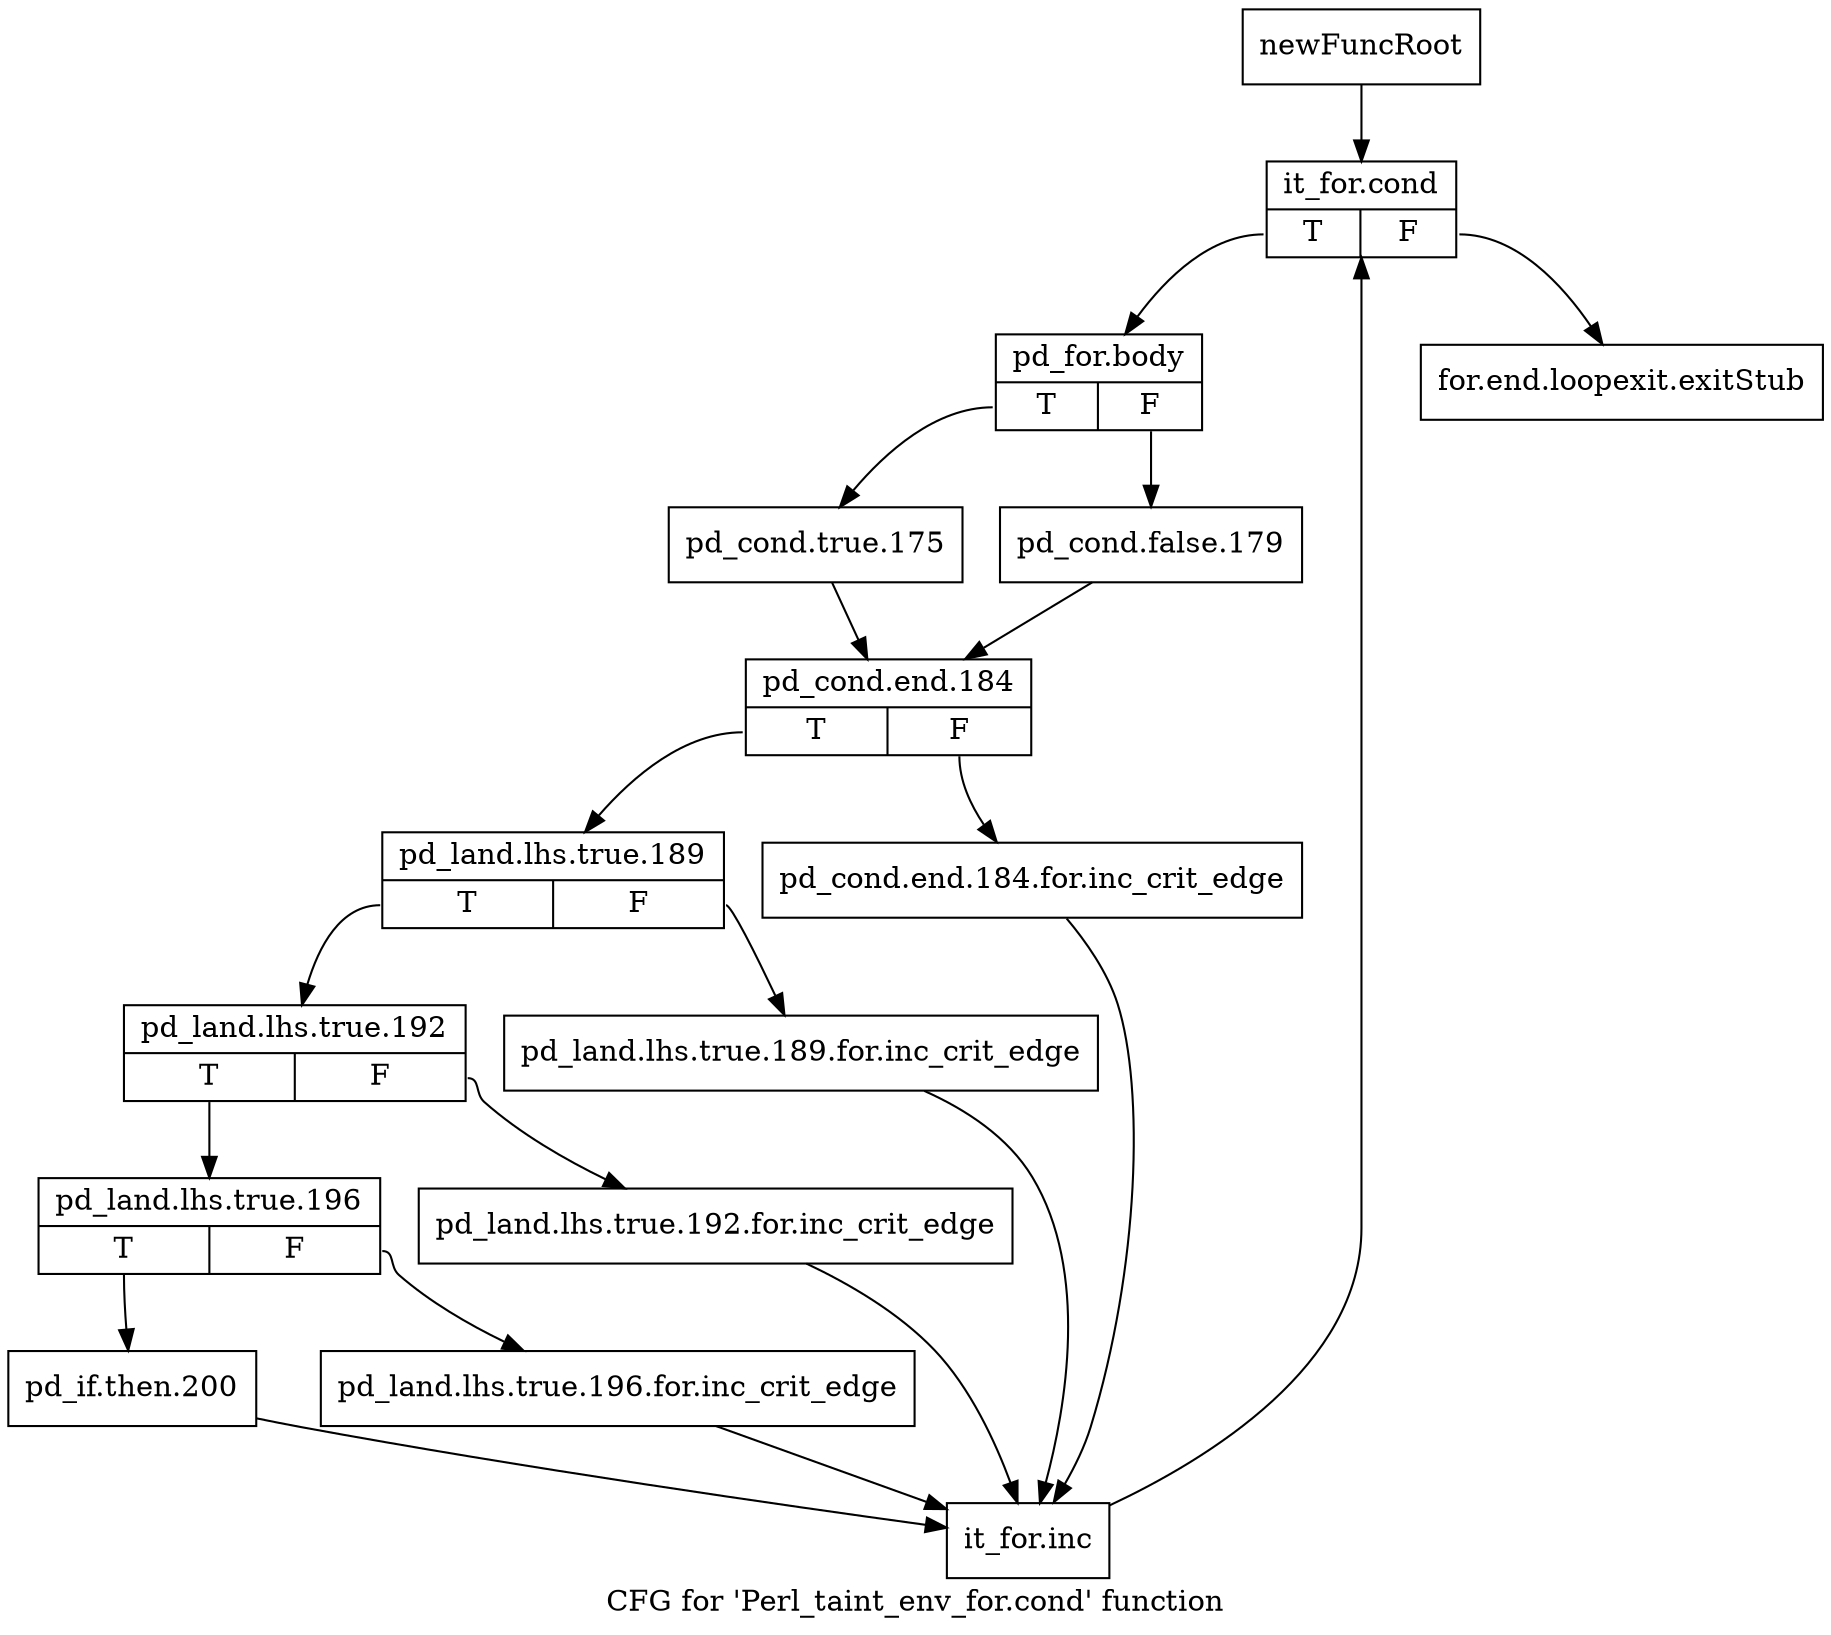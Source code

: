 digraph "CFG for 'Perl_taint_env_for.cond' function" {
	label="CFG for 'Perl_taint_env_for.cond' function";

	Node0x553da60 [shape=record,label="{newFuncRoot}"];
	Node0x553da60 -> Node0x553db00;
	Node0x553dab0 [shape=record,label="{for.end.loopexit.exitStub}"];
	Node0x553db00 [shape=record,label="{it_for.cond|{<s0>T|<s1>F}}"];
	Node0x553db00:s0 -> Node0x553db50;
	Node0x553db00:s1 -> Node0x553dab0;
	Node0x553db50 [shape=record,label="{pd_for.body|{<s0>T|<s1>F}}"];
	Node0x553db50:s0 -> Node0x553dbf0;
	Node0x553db50:s1 -> Node0x553dba0;
	Node0x553dba0 [shape=record,label="{pd_cond.false.179}"];
	Node0x553dba0 -> Node0x553dc40;
	Node0x553dbf0 [shape=record,label="{pd_cond.true.175}"];
	Node0x553dbf0 -> Node0x553dc40;
	Node0x553dc40 [shape=record,label="{pd_cond.end.184|{<s0>T|<s1>F}}"];
	Node0x553dc40:s0 -> Node0x553dce0;
	Node0x553dc40:s1 -> Node0x553dc90;
	Node0x553dc90 [shape=record,label="{pd_cond.end.184.for.inc_crit_edge}"];
	Node0x553dc90 -> Node0x553df10;
	Node0x553dce0 [shape=record,label="{pd_land.lhs.true.189|{<s0>T|<s1>F}}"];
	Node0x553dce0:s0 -> Node0x553dd80;
	Node0x553dce0:s1 -> Node0x553dd30;
	Node0x553dd30 [shape=record,label="{pd_land.lhs.true.189.for.inc_crit_edge}"];
	Node0x553dd30 -> Node0x553df10;
	Node0x553dd80 [shape=record,label="{pd_land.lhs.true.192|{<s0>T|<s1>F}}"];
	Node0x553dd80:s0 -> Node0x553de20;
	Node0x553dd80:s1 -> Node0x553ddd0;
	Node0x553ddd0 [shape=record,label="{pd_land.lhs.true.192.for.inc_crit_edge}"];
	Node0x553ddd0 -> Node0x553df10;
	Node0x553de20 [shape=record,label="{pd_land.lhs.true.196|{<s0>T|<s1>F}}"];
	Node0x553de20:s0 -> Node0x553dec0;
	Node0x553de20:s1 -> Node0x553de70;
	Node0x553de70 [shape=record,label="{pd_land.lhs.true.196.for.inc_crit_edge}"];
	Node0x553de70 -> Node0x553df10;
	Node0x553dec0 [shape=record,label="{pd_if.then.200}"];
	Node0x553dec0 -> Node0x553df10;
	Node0x553df10 [shape=record,label="{it_for.inc}"];
	Node0x553df10 -> Node0x553db00;
}
